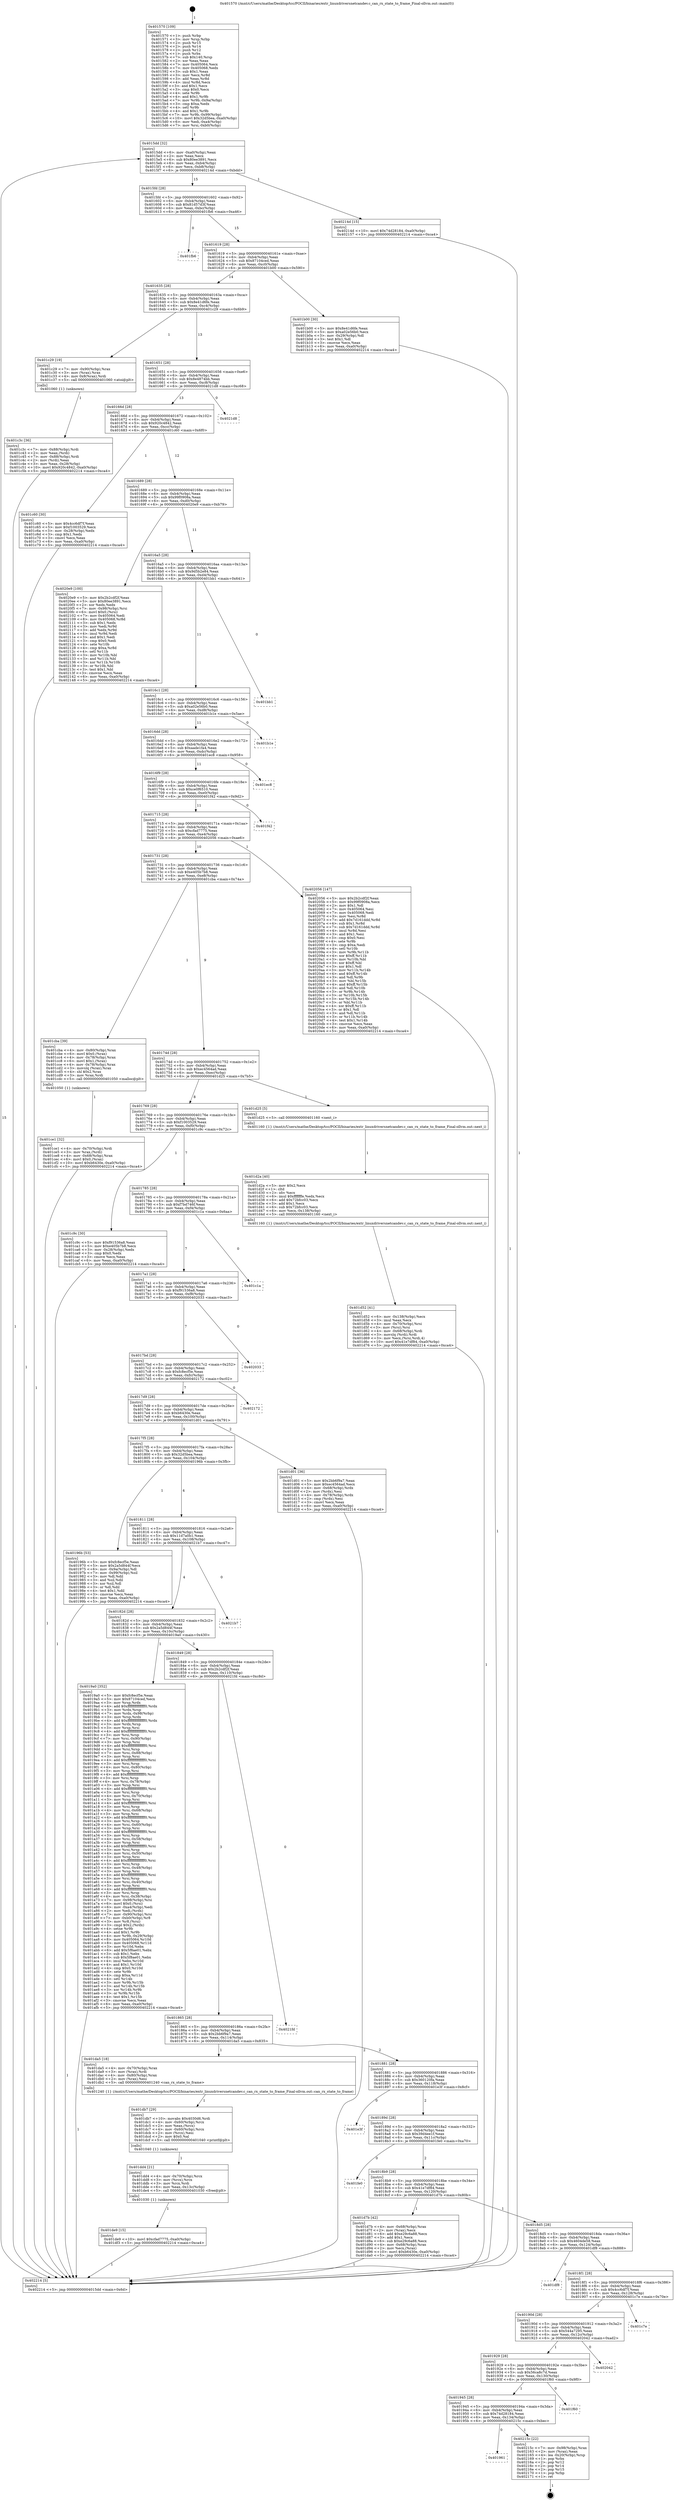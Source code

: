 digraph "0x401570" {
  label = "0x401570 (/mnt/c/Users/mathe/Desktop/tcc/POCII/binaries/extr_linuxdriversnetcandev.c_can_rx_state_to_frame_Final-ollvm.out::main(0))"
  labelloc = "t"
  node[shape=record]

  Entry [label="",width=0.3,height=0.3,shape=circle,fillcolor=black,style=filled]
  "0x4015dd" [label="{
     0x4015dd [32]\l
     | [instrs]\l
     &nbsp;&nbsp;0x4015dd \<+6\>: mov -0xa0(%rbp),%eax\l
     &nbsp;&nbsp;0x4015e3 \<+2\>: mov %eax,%ecx\l
     &nbsp;&nbsp;0x4015e5 \<+6\>: sub $0x80ee3891,%ecx\l
     &nbsp;&nbsp;0x4015eb \<+6\>: mov %eax,-0xb4(%rbp)\l
     &nbsp;&nbsp;0x4015f1 \<+6\>: mov %ecx,-0xb8(%rbp)\l
     &nbsp;&nbsp;0x4015f7 \<+6\>: je 000000000040214d \<main+0xbdd\>\l
  }"]
  "0x40214d" [label="{
     0x40214d [15]\l
     | [instrs]\l
     &nbsp;&nbsp;0x40214d \<+10\>: movl $0x74d28184,-0xa0(%rbp)\l
     &nbsp;&nbsp;0x402157 \<+5\>: jmp 0000000000402214 \<main+0xca4\>\l
  }"]
  "0x4015fd" [label="{
     0x4015fd [28]\l
     | [instrs]\l
     &nbsp;&nbsp;0x4015fd \<+5\>: jmp 0000000000401602 \<main+0x92\>\l
     &nbsp;&nbsp;0x401602 \<+6\>: mov -0xb4(%rbp),%eax\l
     &nbsp;&nbsp;0x401608 \<+5\>: sub $0x81d57d3f,%eax\l
     &nbsp;&nbsp;0x40160d \<+6\>: mov %eax,-0xbc(%rbp)\l
     &nbsp;&nbsp;0x401613 \<+6\>: je 0000000000401fb6 \<main+0xa46\>\l
  }"]
  Exit [label="",width=0.3,height=0.3,shape=circle,fillcolor=black,style=filled,peripheries=2]
  "0x401fb6" [label="{
     0x401fb6\l
  }", style=dashed]
  "0x401619" [label="{
     0x401619 [28]\l
     | [instrs]\l
     &nbsp;&nbsp;0x401619 \<+5\>: jmp 000000000040161e \<main+0xae\>\l
     &nbsp;&nbsp;0x40161e \<+6\>: mov -0xb4(%rbp),%eax\l
     &nbsp;&nbsp;0x401624 \<+5\>: sub $0x87104ced,%eax\l
     &nbsp;&nbsp;0x401629 \<+6\>: mov %eax,-0xc0(%rbp)\l
     &nbsp;&nbsp;0x40162f \<+6\>: je 0000000000401b00 \<main+0x590\>\l
  }"]
  "0x401961" [label="{
     0x401961\l
  }", style=dashed]
  "0x401b00" [label="{
     0x401b00 [30]\l
     | [instrs]\l
     &nbsp;&nbsp;0x401b00 \<+5\>: mov $0x8e41d6fe,%eax\l
     &nbsp;&nbsp;0x401b05 \<+5\>: mov $0xa02e56b0,%ecx\l
     &nbsp;&nbsp;0x401b0a \<+3\>: mov -0x29(%rbp),%dl\l
     &nbsp;&nbsp;0x401b0d \<+3\>: test $0x1,%dl\l
     &nbsp;&nbsp;0x401b10 \<+3\>: cmovne %ecx,%eax\l
     &nbsp;&nbsp;0x401b13 \<+6\>: mov %eax,-0xa0(%rbp)\l
     &nbsp;&nbsp;0x401b19 \<+5\>: jmp 0000000000402214 \<main+0xca4\>\l
  }"]
  "0x401635" [label="{
     0x401635 [28]\l
     | [instrs]\l
     &nbsp;&nbsp;0x401635 \<+5\>: jmp 000000000040163a \<main+0xca\>\l
     &nbsp;&nbsp;0x40163a \<+6\>: mov -0xb4(%rbp),%eax\l
     &nbsp;&nbsp;0x401640 \<+5\>: sub $0x8e41d6fe,%eax\l
     &nbsp;&nbsp;0x401645 \<+6\>: mov %eax,-0xc4(%rbp)\l
     &nbsp;&nbsp;0x40164b \<+6\>: je 0000000000401c29 \<main+0x6b9\>\l
  }"]
  "0x40215c" [label="{
     0x40215c [22]\l
     | [instrs]\l
     &nbsp;&nbsp;0x40215c \<+7\>: mov -0x98(%rbp),%rax\l
     &nbsp;&nbsp;0x402163 \<+2\>: mov (%rax),%eax\l
     &nbsp;&nbsp;0x402165 \<+4\>: lea -0x20(%rbp),%rsp\l
     &nbsp;&nbsp;0x402169 \<+1\>: pop %rbx\l
     &nbsp;&nbsp;0x40216a \<+2\>: pop %r12\l
     &nbsp;&nbsp;0x40216c \<+2\>: pop %r14\l
     &nbsp;&nbsp;0x40216e \<+2\>: pop %r15\l
     &nbsp;&nbsp;0x402170 \<+1\>: pop %rbp\l
     &nbsp;&nbsp;0x402171 \<+1\>: ret\l
  }"]
  "0x401c29" [label="{
     0x401c29 [19]\l
     | [instrs]\l
     &nbsp;&nbsp;0x401c29 \<+7\>: mov -0x90(%rbp),%rax\l
     &nbsp;&nbsp;0x401c30 \<+3\>: mov (%rax),%rax\l
     &nbsp;&nbsp;0x401c33 \<+4\>: mov 0x8(%rax),%rdi\l
     &nbsp;&nbsp;0x401c37 \<+5\>: call 0000000000401060 \<atoi@plt\>\l
     | [calls]\l
     &nbsp;&nbsp;0x401060 \{1\} (unknown)\l
  }"]
  "0x401651" [label="{
     0x401651 [28]\l
     | [instrs]\l
     &nbsp;&nbsp;0x401651 \<+5\>: jmp 0000000000401656 \<main+0xe6\>\l
     &nbsp;&nbsp;0x401656 \<+6\>: mov -0xb4(%rbp),%eax\l
     &nbsp;&nbsp;0x40165c \<+5\>: sub $0x8e4874bb,%eax\l
     &nbsp;&nbsp;0x401661 \<+6\>: mov %eax,-0xc8(%rbp)\l
     &nbsp;&nbsp;0x401667 \<+6\>: je 00000000004021d8 \<main+0xc68\>\l
  }"]
  "0x401945" [label="{
     0x401945 [28]\l
     | [instrs]\l
     &nbsp;&nbsp;0x401945 \<+5\>: jmp 000000000040194a \<main+0x3da\>\l
     &nbsp;&nbsp;0x40194a \<+6\>: mov -0xb4(%rbp),%eax\l
     &nbsp;&nbsp;0x401950 \<+5\>: sub $0x74d28184,%eax\l
     &nbsp;&nbsp;0x401955 \<+6\>: mov %eax,-0x134(%rbp)\l
     &nbsp;&nbsp;0x40195b \<+6\>: je 000000000040215c \<main+0xbec\>\l
  }"]
  "0x4021d8" [label="{
     0x4021d8\l
  }", style=dashed]
  "0x40166d" [label="{
     0x40166d [28]\l
     | [instrs]\l
     &nbsp;&nbsp;0x40166d \<+5\>: jmp 0000000000401672 \<main+0x102\>\l
     &nbsp;&nbsp;0x401672 \<+6\>: mov -0xb4(%rbp),%eax\l
     &nbsp;&nbsp;0x401678 \<+5\>: sub $0x920c4842,%eax\l
     &nbsp;&nbsp;0x40167d \<+6\>: mov %eax,-0xcc(%rbp)\l
     &nbsp;&nbsp;0x401683 \<+6\>: je 0000000000401c60 \<main+0x6f0\>\l
  }"]
  "0x401f60" [label="{
     0x401f60\l
  }", style=dashed]
  "0x401c60" [label="{
     0x401c60 [30]\l
     | [instrs]\l
     &nbsp;&nbsp;0x401c60 \<+5\>: mov $0x4cc6df7f,%eax\l
     &nbsp;&nbsp;0x401c65 \<+5\>: mov $0xf1003529,%ecx\l
     &nbsp;&nbsp;0x401c6a \<+3\>: mov -0x28(%rbp),%edx\l
     &nbsp;&nbsp;0x401c6d \<+3\>: cmp $0x1,%edx\l
     &nbsp;&nbsp;0x401c70 \<+3\>: cmovl %ecx,%eax\l
     &nbsp;&nbsp;0x401c73 \<+6\>: mov %eax,-0xa0(%rbp)\l
     &nbsp;&nbsp;0x401c79 \<+5\>: jmp 0000000000402214 \<main+0xca4\>\l
  }"]
  "0x401689" [label="{
     0x401689 [28]\l
     | [instrs]\l
     &nbsp;&nbsp;0x401689 \<+5\>: jmp 000000000040168e \<main+0x11e\>\l
     &nbsp;&nbsp;0x40168e \<+6\>: mov -0xb4(%rbp),%eax\l
     &nbsp;&nbsp;0x401694 \<+5\>: sub $0x99f0908a,%eax\l
     &nbsp;&nbsp;0x401699 \<+6\>: mov %eax,-0xd0(%rbp)\l
     &nbsp;&nbsp;0x40169f \<+6\>: je 00000000004020e9 \<main+0xb79\>\l
  }"]
  "0x401929" [label="{
     0x401929 [28]\l
     | [instrs]\l
     &nbsp;&nbsp;0x401929 \<+5\>: jmp 000000000040192e \<main+0x3be\>\l
     &nbsp;&nbsp;0x40192e \<+6\>: mov -0xb4(%rbp),%eax\l
     &nbsp;&nbsp;0x401934 \<+5\>: sub $0x56ca8c7d,%eax\l
     &nbsp;&nbsp;0x401939 \<+6\>: mov %eax,-0x130(%rbp)\l
     &nbsp;&nbsp;0x40193f \<+6\>: je 0000000000401f60 \<main+0x9f0\>\l
  }"]
  "0x4020e9" [label="{
     0x4020e9 [100]\l
     | [instrs]\l
     &nbsp;&nbsp;0x4020e9 \<+5\>: mov $0x2b2cdf2f,%eax\l
     &nbsp;&nbsp;0x4020ee \<+5\>: mov $0x80ee3891,%ecx\l
     &nbsp;&nbsp;0x4020f3 \<+2\>: xor %edx,%edx\l
     &nbsp;&nbsp;0x4020f5 \<+7\>: mov -0x98(%rbp),%rsi\l
     &nbsp;&nbsp;0x4020fc \<+6\>: movl $0x0,(%rsi)\l
     &nbsp;&nbsp;0x402102 \<+7\>: mov 0x405064,%edi\l
     &nbsp;&nbsp;0x402109 \<+8\>: mov 0x405068,%r8d\l
     &nbsp;&nbsp;0x402111 \<+3\>: sub $0x1,%edx\l
     &nbsp;&nbsp;0x402114 \<+3\>: mov %edi,%r9d\l
     &nbsp;&nbsp;0x402117 \<+3\>: add %edx,%r9d\l
     &nbsp;&nbsp;0x40211a \<+4\>: imul %r9d,%edi\l
     &nbsp;&nbsp;0x40211e \<+3\>: and $0x1,%edi\l
     &nbsp;&nbsp;0x402121 \<+3\>: cmp $0x0,%edi\l
     &nbsp;&nbsp;0x402124 \<+4\>: sete %r10b\l
     &nbsp;&nbsp;0x402128 \<+4\>: cmp $0xa,%r8d\l
     &nbsp;&nbsp;0x40212c \<+4\>: setl %r11b\l
     &nbsp;&nbsp;0x402130 \<+3\>: mov %r10b,%bl\l
     &nbsp;&nbsp;0x402133 \<+3\>: and %r11b,%bl\l
     &nbsp;&nbsp;0x402136 \<+3\>: xor %r11b,%r10b\l
     &nbsp;&nbsp;0x402139 \<+3\>: or %r10b,%bl\l
     &nbsp;&nbsp;0x40213c \<+3\>: test $0x1,%bl\l
     &nbsp;&nbsp;0x40213f \<+3\>: cmovne %ecx,%eax\l
     &nbsp;&nbsp;0x402142 \<+6\>: mov %eax,-0xa0(%rbp)\l
     &nbsp;&nbsp;0x402148 \<+5\>: jmp 0000000000402214 \<main+0xca4\>\l
  }"]
  "0x4016a5" [label="{
     0x4016a5 [28]\l
     | [instrs]\l
     &nbsp;&nbsp;0x4016a5 \<+5\>: jmp 00000000004016aa \<main+0x13a\>\l
     &nbsp;&nbsp;0x4016aa \<+6\>: mov -0xb4(%rbp),%eax\l
     &nbsp;&nbsp;0x4016b0 \<+5\>: sub $0x9d5b2e84,%eax\l
     &nbsp;&nbsp;0x4016b5 \<+6\>: mov %eax,-0xd4(%rbp)\l
     &nbsp;&nbsp;0x4016bb \<+6\>: je 0000000000401bb1 \<main+0x641\>\l
  }"]
  "0x402042" [label="{
     0x402042\l
  }", style=dashed]
  "0x401bb1" [label="{
     0x401bb1\l
  }", style=dashed]
  "0x4016c1" [label="{
     0x4016c1 [28]\l
     | [instrs]\l
     &nbsp;&nbsp;0x4016c1 \<+5\>: jmp 00000000004016c6 \<main+0x156\>\l
     &nbsp;&nbsp;0x4016c6 \<+6\>: mov -0xb4(%rbp),%eax\l
     &nbsp;&nbsp;0x4016cc \<+5\>: sub $0xa02e56b0,%eax\l
     &nbsp;&nbsp;0x4016d1 \<+6\>: mov %eax,-0xd8(%rbp)\l
     &nbsp;&nbsp;0x4016d7 \<+6\>: je 0000000000401b1e \<main+0x5ae\>\l
  }"]
  "0x40190d" [label="{
     0x40190d [28]\l
     | [instrs]\l
     &nbsp;&nbsp;0x40190d \<+5\>: jmp 0000000000401912 \<main+0x3a2\>\l
     &nbsp;&nbsp;0x401912 \<+6\>: mov -0xb4(%rbp),%eax\l
     &nbsp;&nbsp;0x401918 \<+5\>: sub $0x544a7295,%eax\l
     &nbsp;&nbsp;0x40191d \<+6\>: mov %eax,-0x12c(%rbp)\l
     &nbsp;&nbsp;0x401923 \<+6\>: je 0000000000402042 \<main+0xad2\>\l
  }"]
  "0x401b1e" [label="{
     0x401b1e\l
  }", style=dashed]
  "0x4016dd" [label="{
     0x4016dd [28]\l
     | [instrs]\l
     &nbsp;&nbsp;0x4016dd \<+5\>: jmp 00000000004016e2 \<main+0x172\>\l
     &nbsp;&nbsp;0x4016e2 \<+6\>: mov -0xb4(%rbp),%eax\l
     &nbsp;&nbsp;0x4016e8 \<+5\>: sub $0xaade1fa4,%eax\l
     &nbsp;&nbsp;0x4016ed \<+6\>: mov %eax,-0xdc(%rbp)\l
     &nbsp;&nbsp;0x4016f3 \<+6\>: je 0000000000401ec8 \<main+0x958\>\l
  }"]
  "0x401c7e" [label="{
     0x401c7e\l
  }", style=dashed]
  "0x401ec8" [label="{
     0x401ec8\l
  }", style=dashed]
  "0x4016f9" [label="{
     0x4016f9 [28]\l
     | [instrs]\l
     &nbsp;&nbsp;0x4016f9 \<+5\>: jmp 00000000004016fe \<main+0x18e\>\l
     &nbsp;&nbsp;0x4016fe \<+6\>: mov -0xb4(%rbp),%eax\l
     &nbsp;&nbsp;0x401704 \<+5\>: sub $0xce0f6510,%eax\l
     &nbsp;&nbsp;0x401709 \<+6\>: mov %eax,-0xe0(%rbp)\l
     &nbsp;&nbsp;0x40170f \<+6\>: je 0000000000401f42 \<main+0x9d2\>\l
  }"]
  "0x4018f1" [label="{
     0x4018f1 [28]\l
     | [instrs]\l
     &nbsp;&nbsp;0x4018f1 \<+5\>: jmp 00000000004018f6 \<main+0x386\>\l
     &nbsp;&nbsp;0x4018f6 \<+6\>: mov -0xb4(%rbp),%eax\l
     &nbsp;&nbsp;0x4018fc \<+5\>: sub $0x4cc6df7f,%eax\l
     &nbsp;&nbsp;0x401901 \<+6\>: mov %eax,-0x128(%rbp)\l
     &nbsp;&nbsp;0x401907 \<+6\>: je 0000000000401c7e \<main+0x70e\>\l
  }"]
  "0x401f42" [label="{
     0x401f42\l
  }", style=dashed]
  "0x401715" [label="{
     0x401715 [28]\l
     | [instrs]\l
     &nbsp;&nbsp;0x401715 \<+5\>: jmp 000000000040171a \<main+0x1aa\>\l
     &nbsp;&nbsp;0x40171a \<+6\>: mov -0xb4(%rbp),%eax\l
     &nbsp;&nbsp;0x401720 \<+5\>: sub $0xcfad7775,%eax\l
     &nbsp;&nbsp;0x401725 \<+6\>: mov %eax,-0xe4(%rbp)\l
     &nbsp;&nbsp;0x40172b \<+6\>: je 0000000000402056 \<main+0xae6\>\l
  }"]
  "0x401df8" [label="{
     0x401df8\l
  }", style=dashed]
  "0x402056" [label="{
     0x402056 [147]\l
     | [instrs]\l
     &nbsp;&nbsp;0x402056 \<+5\>: mov $0x2b2cdf2f,%eax\l
     &nbsp;&nbsp;0x40205b \<+5\>: mov $0x99f0908a,%ecx\l
     &nbsp;&nbsp;0x402060 \<+2\>: mov $0x1,%dl\l
     &nbsp;&nbsp;0x402062 \<+7\>: mov 0x405064,%esi\l
     &nbsp;&nbsp;0x402069 \<+7\>: mov 0x405068,%edi\l
     &nbsp;&nbsp;0x402070 \<+3\>: mov %esi,%r8d\l
     &nbsp;&nbsp;0x402073 \<+7\>: add $0x7d161ddd,%r8d\l
     &nbsp;&nbsp;0x40207a \<+4\>: sub $0x1,%r8d\l
     &nbsp;&nbsp;0x40207e \<+7\>: sub $0x7d161ddd,%r8d\l
     &nbsp;&nbsp;0x402085 \<+4\>: imul %r8d,%esi\l
     &nbsp;&nbsp;0x402089 \<+3\>: and $0x1,%esi\l
     &nbsp;&nbsp;0x40208c \<+3\>: cmp $0x0,%esi\l
     &nbsp;&nbsp;0x40208f \<+4\>: sete %r9b\l
     &nbsp;&nbsp;0x402093 \<+3\>: cmp $0xa,%edi\l
     &nbsp;&nbsp;0x402096 \<+4\>: setl %r10b\l
     &nbsp;&nbsp;0x40209a \<+3\>: mov %r9b,%r11b\l
     &nbsp;&nbsp;0x40209d \<+4\>: xor $0xff,%r11b\l
     &nbsp;&nbsp;0x4020a1 \<+3\>: mov %r10b,%bl\l
     &nbsp;&nbsp;0x4020a4 \<+3\>: xor $0xff,%bl\l
     &nbsp;&nbsp;0x4020a7 \<+3\>: xor $0x1,%dl\l
     &nbsp;&nbsp;0x4020aa \<+3\>: mov %r11b,%r14b\l
     &nbsp;&nbsp;0x4020ad \<+4\>: and $0xff,%r14b\l
     &nbsp;&nbsp;0x4020b1 \<+3\>: and %dl,%r9b\l
     &nbsp;&nbsp;0x4020b4 \<+3\>: mov %bl,%r15b\l
     &nbsp;&nbsp;0x4020b7 \<+4\>: and $0xff,%r15b\l
     &nbsp;&nbsp;0x4020bb \<+3\>: and %dl,%r10b\l
     &nbsp;&nbsp;0x4020be \<+3\>: or %r9b,%r14b\l
     &nbsp;&nbsp;0x4020c1 \<+3\>: or %r10b,%r15b\l
     &nbsp;&nbsp;0x4020c4 \<+3\>: xor %r15b,%r14b\l
     &nbsp;&nbsp;0x4020c7 \<+3\>: or %bl,%r11b\l
     &nbsp;&nbsp;0x4020ca \<+4\>: xor $0xff,%r11b\l
     &nbsp;&nbsp;0x4020ce \<+3\>: or $0x1,%dl\l
     &nbsp;&nbsp;0x4020d1 \<+3\>: and %dl,%r11b\l
     &nbsp;&nbsp;0x4020d4 \<+3\>: or %r11b,%r14b\l
     &nbsp;&nbsp;0x4020d7 \<+4\>: test $0x1,%r14b\l
     &nbsp;&nbsp;0x4020db \<+3\>: cmovne %ecx,%eax\l
     &nbsp;&nbsp;0x4020de \<+6\>: mov %eax,-0xa0(%rbp)\l
     &nbsp;&nbsp;0x4020e4 \<+5\>: jmp 0000000000402214 \<main+0xca4\>\l
  }"]
  "0x401731" [label="{
     0x401731 [28]\l
     | [instrs]\l
     &nbsp;&nbsp;0x401731 \<+5\>: jmp 0000000000401736 \<main+0x1c6\>\l
     &nbsp;&nbsp;0x401736 \<+6\>: mov -0xb4(%rbp),%eax\l
     &nbsp;&nbsp;0x40173c \<+5\>: sub $0xe405b7b8,%eax\l
     &nbsp;&nbsp;0x401741 \<+6\>: mov %eax,-0xe8(%rbp)\l
     &nbsp;&nbsp;0x401747 \<+6\>: je 0000000000401cba \<main+0x74a\>\l
  }"]
  "0x401de9" [label="{
     0x401de9 [15]\l
     | [instrs]\l
     &nbsp;&nbsp;0x401de9 \<+10\>: movl $0xcfad7775,-0xa0(%rbp)\l
     &nbsp;&nbsp;0x401df3 \<+5\>: jmp 0000000000402214 \<main+0xca4\>\l
  }"]
  "0x401cba" [label="{
     0x401cba [39]\l
     | [instrs]\l
     &nbsp;&nbsp;0x401cba \<+4\>: mov -0x80(%rbp),%rax\l
     &nbsp;&nbsp;0x401cbe \<+6\>: movl $0x0,(%rax)\l
     &nbsp;&nbsp;0x401cc4 \<+4\>: mov -0x78(%rbp),%rax\l
     &nbsp;&nbsp;0x401cc8 \<+6\>: movl $0x1,(%rax)\l
     &nbsp;&nbsp;0x401cce \<+4\>: mov -0x78(%rbp),%rax\l
     &nbsp;&nbsp;0x401cd2 \<+3\>: movslq (%rax),%rax\l
     &nbsp;&nbsp;0x401cd5 \<+4\>: shl $0x2,%rax\l
     &nbsp;&nbsp;0x401cd9 \<+3\>: mov %rax,%rdi\l
     &nbsp;&nbsp;0x401cdc \<+5\>: call 0000000000401050 \<malloc@plt\>\l
     | [calls]\l
     &nbsp;&nbsp;0x401050 \{1\} (unknown)\l
  }"]
  "0x40174d" [label="{
     0x40174d [28]\l
     | [instrs]\l
     &nbsp;&nbsp;0x40174d \<+5\>: jmp 0000000000401752 \<main+0x1e2\>\l
     &nbsp;&nbsp;0x401752 \<+6\>: mov -0xb4(%rbp),%eax\l
     &nbsp;&nbsp;0x401758 \<+5\>: sub $0xec4564ad,%eax\l
     &nbsp;&nbsp;0x40175d \<+6\>: mov %eax,-0xec(%rbp)\l
     &nbsp;&nbsp;0x401763 \<+6\>: je 0000000000401d25 \<main+0x7b5\>\l
  }"]
  "0x401dd4" [label="{
     0x401dd4 [21]\l
     | [instrs]\l
     &nbsp;&nbsp;0x401dd4 \<+4\>: mov -0x70(%rbp),%rcx\l
     &nbsp;&nbsp;0x401dd8 \<+3\>: mov (%rcx),%rcx\l
     &nbsp;&nbsp;0x401ddb \<+3\>: mov %rcx,%rdi\l
     &nbsp;&nbsp;0x401dde \<+6\>: mov %eax,-0x13c(%rbp)\l
     &nbsp;&nbsp;0x401de4 \<+5\>: call 0000000000401030 \<free@plt\>\l
     | [calls]\l
     &nbsp;&nbsp;0x401030 \{1\} (unknown)\l
  }"]
  "0x401d25" [label="{
     0x401d25 [5]\l
     | [instrs]\l
     &nbsp;&nbsp;0x401d25 \<+5\>: call 0000000000401160 \<next_i\>\l
     | [calls]\l
     &nbsp;&nbsp;0x401160 \{1\} (/mnt/c/Users/mathe/Desktop/tcc/POCII/binaries/extr_linuxdriversnetcandev.c_can_rx_state_to_frame_Final-ollvm.out::next_i)\l
  }"]
  "0x401769" [label="{
     0x401769 [28]\l
     | [instrs]\l
     &nbsp;&nbsp;0x401769 \<+5\>: jmp 000000000040176e \<main+0x1fe\>\l
     &nbsp;&nbsp;0x40176e \<+6\>: mov -0xb4(%rbp),%eax\l
     &nbsp;&nbsp;0x401774 \<+5\>: sub $0xf1003529,%eax\l
     &nbsp;&nbsp;0x401779 \<+6\>: mov %eax,-0xf0(%rbp)\l
     &nbsp;&nbsp;0x40177f \<+6\>: je 0000000000401c9c \<main+0x72c\>\l
  }"]
  "0x401db7" [label="{
     0x401db7 [29]\l
     | [instrs]\l
     &nbsp;&nbsp;0x401db7 \<+10\>: movabs $0x4030d6,%rdi\l
     &nbsp;&nbsp;0x401dc1 \<+4\>: mov -0x60(%rbp),%rcx\l
     &nbsp;&nbsp;0x401dc5 \<+2\>: mov %eax,(%rcx)\l
     &nbsp;&nbsp;0x401dc7 \<+4\>: mov -0x60(%rbp),%rcx\l
     &nbsp;&nbsp;0x401dcb \<+2\>: mov (%rcx),%esi\l
     &nbsp;&nbsp;0x401dcd \<+2\>: mov $0x0,%al\l
     &nbsp;&nbsp;0x401dcf \<+5\>: call 0000000000401040 \<printf@plt\>\l
     | [calls]\l
     &nbsp;&nbsp;0x401040 \{1\} (unknown)\l
  }"]
  "0x401c9c" [label="{
     0x401c9c [30]\l
     | [instrs]\l
     &nbsp;&nbsp;0x401c9c \<+5\>: mov $0xf91536a8,%eax\l
     &nbsp;&nbsp;0x401ca1 \<+5\>: mov $0xe405b7b8,%ecx\l
     &nbsp;&nbsp;0x401ca6 \<+3\>: mov -0x28(%rbp),%edx\l
     &nbsp;&nbsp;0x401ca9 \<+3\>: cmp $0x0,%edx\l
     &nbsp;&nbsp;0x401cac \<+3\>: cmove %ecx,%eax\l
     &nbsp;&nbsp;0x401caf \<+6\>: mov %eax,-0xa0(%rbp)\l
     &nbsp;&nbsp;0x401cb5 \<+5\>: jmp 0000000000402214 \<main+0xca4\>\l
  }"]
  "0x401785" [label="{
     0x401785 [28]\l
     | [instrs]\l
     &nbsp;&nbsp;0x401785 \<+5\>: jmp 000000000040178a \<main+0x21a\>\l
     &nbsp;&nbsp;0x40178a \<+6\>: mov -0xb4(%rbp),%eax\l
     &nbsp;&nbsp;0x401790 \<+5\>: sub $0xf7bd746f,%eax\l
     &nbsp;&nbsp;0x401795 \<+6\>: mov %eax,-0xf4(%rbp)\l
     &nbsp;&nbsp;0x40179b \<+6\>: je 0000000000401c1a \<main+0x6aa\>\l
  }"]
  "0x4018d5" [label="{
     0x4018d5 [28]\l
     | [instrs]\l
     &nbsp;&nbsp;0x4018d5 \<+5\>: jmp 00000000004018da \<main+0x36a\>\l
     &nbsp;&nbsp;0x4018da \<+6\>: mov -0xb4(%rbp),%eax\l
     &nbsp;&nbsp;0x4018e0 \<+5\>: sub $0x4604de58,%eax\l
     &nbsp;&nbsp;0x4018e5 \<+6\>: mov %eax,-0x124(%rbp)\l
     &nbsp;&nbsp;0x4018eb \<+6\>: je 0000000000401df8 \<main+0x888\>\l
  }"]
  "0x401c1a" [label="{
     0x401c1a\l
  }", style=dashed]
  "0x4017a1" [label="{
     0x4017a1 [28]\l
     | [instrs]\l
     &nbsp;&nbsp;0x4017a1 \<+5\>: jmp 00000000004017a6 \<main+0x236\>\l
     &nbsp;&nbsp;0x4017a6 \<+6\>: mov -0xb4(%rbp),%eax\l
     &nbsp;&nbsp;0x4017ac \<+5\>: sub $0xf91536a8,%eax\l
     &nbsp;&nbsp;0x4017b1 \<+6\>: mov %eax,-0xf8(%rbp)\l
     &nbsp;&nbsp;0x4017b7 \<+6\>: je 0000000000402033 \<main+0xac3\>\l
  }"]
  "0x401d7b" [label="{
     0x401d7b [42]\l
     | [instrs]\l
     &nbsp;&nbsp;0x401d7b \<+4\>: mov -0x68(%rbp),%rax\l
     &nbsp;&nbsp;0x401d7f \<+2\>: mov (%rax),%ecx\l
     &nbsp;&nbsp;0x401d81 \<+6\>: add $0xe29c6a88,%ecx\l
     &nbsp;&nbsp;0x401d87 \<+3\>: add $0x1,%ecx\l
     &nbsp;&nbsp;0x401d8a \<+6\>: sub $0xe29c6a88,%ecx\l
     &nbsp;&nbsp;0x401d90 \<+4\>: mov -0x68(%rbp),%rax\l
     &nbsp;&nbsp;0x401d94 \<+2\>: mov %ecx,(%rax)\l
     &nbsp;&nbsp;0x401d96 \<+10\>: movl $0xb6430e,-0xa0(%rbp)\l
     &nbsp;&nbsp;0x401da0 \<+5\>: jmp 0000000000402214 \<main+0xca4\>\l
  }"]
  "0x402033" [label="{
     0x402033\l
  }", style=dashed]
  "0x4017bd" [label="{
     0x4017bd [28]\l
     | [instrs]\l
     &nbsp;&nbsp;0x4017bd \<+5\>: jmp 00000000004017c2 \<main+0x252\>\l
     &nbsp;&nbsp;0x4017c2 \<+6\>: mov -0xb4(%rbp),%eax\l
     &nbsp;&nbsp;0x4017c8 \<+5\>: sub $0xfc8ecf5e,%eax\l
     &nbsp;&nbsp;0x4017cd \<+6\>: mov %eax,-0xfc(%rbp)\l
     &nbsp;&nbsp;0x4017d3 \<+6\>: je 0000000000402172 \<main+0xc02\>\l
  }"]
  "0x4018b9" [label="{
     0x4018b9 [28]\l
     | [instrs]\l
     &nbsp;&nbsp;0x4018b9 \<+5\>: jmp 00000000004018be \<main+0x34e\>\l
     &nbsp;&nbsp;0x4018be \<+6\>: mov -0xb4(%rbp),%eax\l
     &nbsp;&nbsp;0x4018c4 \<+5\>: sub $0x41e7df84,%eax\l
     &nbsp;&nbsp;0x4018c9 \<+6\>: mov %eax,-0x120(%rbp)\l
     &nbsp;&nbsp;0x4018cf \<+6\>: je 0000000000401d7b \<main+0x80b\>\l
  }"]
  "0x402172" [label="{
     0x402172\l
  }", style=dashed]
  "0x4017d9" [label="{
     0x4017d9 [28]\l
     | [instrs]\l
     &nbsp;&nbsp;0x4017d9 \<+5\>: jmp 00000000004017de \<main+0x26e\>\l
     &nbsp;&nbsp;0x4017de \<+6\>: mov -0xb4(%rbp),%eax\l
     &nbsp;&nbsp;0x4017e4 \<+5\>: sub $0xb6430e,%eax\l
     &nbsp;&nbsp;0x4017e9 \<+6\>: mov %eax,-0x100(%rbp)\l
     &nbsp;&nbsp;0x4017ef \<+6\>: je 0000000000401d01 \<main+0x791\>\l
  }"]
  "0x401fe0" [label="{
     0x401fe0\l
  }", style=dashed]
  "0x401d01" [label="{
     0x401d01 [36]\l
     | [instrs]\l
     &nbsp;&nbsp;0x401d01 \<+5\>: mov $0x2bb6f9a7,%eax\l
     &nbsp;&nbsp;0x401d06 \<+5\>: mov $0xec4564ad,%ecx\l
     &nbsp;&nbsp;0x401d0b \<+4\>: mov -0x68(%rbp),%rdx\l
     &nbsp;&nbsp;0x401d0f \<+2\>: mov (%rdx),%esi\l
     &nbsp;&nbsp;0x401d11 \<+4\>: mov -0x78(%rbp),%rdx\l
     &nbsp;&nbsp;0x401d15 \<+2\>: cmp (%rdx),%esi\l
     &nbsp;&nbsp;0x401d17 \<+3\>: cmovl %ecx,%eax\l
     &nbsp;&nbsp;0x401d1a \<+6\>: mov %eax,-0xa0(%rbp)\l
     &nbsp;&nbsp;0x401d20 \<+5\>: jmp 0000000000402214 \<main+0xca4\>\l
  }"]
  "0x4017f5" [label="{
     0x4017f5 [28]\l
     | [instrs]\l
     &nbsp;&nbsp;0x4017f5 \<+5\>: jmp 00000000004017fa \<main+0x28a\>\l
     &nbsp;&nbsp;0x4017fa \<+6\>: mov -0xb4(%rbp),%eax\l
     &nbsp;&nbsp;0x401800 \<+5\>: sub $0x32d5bea,%eax\l
     &nbsp;&nbsp;0x401805 \<+6\>: mov %eax,-0x104(%rbp)\l
     &nbsp;&nbsp;0x40180b \<+6\>: je 000000000040196b \<main+0x3fb\>\l
  }"]
  "0x40189d" [label="{
     0x40189d [28]\l
     | [instrs]\l
     &nbsp;&nbsp;0x40189d \<+5\>: jmp 00000000004018a2 \<main+0x332\>\l
     &nbsp;&nbsp;0x4018a2 \<+6\>: mov -0xb4(%rbp),%eax\l
     &nbsp;&nbsp;0x4018a8 \<+5\>: sub $0x39d4ee1f,%eax\l
     &nbsp;&nbsp;0x4018ad \<+6\>: mov %eax,-0x11c(%rbp)\l
     &nbsp;&nbsp;0x4018b3 \<+6\>: je 0000000000401fe0 \<main+0xa70\>\l
  }"]
  "0x40196b" [label="{
     0x40196b [53]\l
     | [instrs]\l
     &nbsp;&nbsp;0x40196b \<+5\>: mov $0xfc8ecf5e,%eax\l
     &nbsp;&nbsp;0x401970 \<+5\>: mov $0x2a5d844f,%ecx\l
     &nbsp;&nbsp;0x401975 \<+6\>: mov -0x9a(%rbp),%dl\l
     &nbsp;&nbsp;0x40197b \<+7\>: mov -0x99(%rbp),%sil\l
     &nbsp;&nbsp;0x401982 \<+3\>: mov %dl,%dil\l
     &nbsp;&nbsp;0x401985 \<+3\>: and %sil,%dil\l
     &nbsp;&nbsp;0x401988 \<+3\>: xor %sil,%dl\l
     &nbsp;&nbsp;0x40198b \<+3\>: or %dl,%dil\l
     &nbsp;&nbsp;0x40198e \<+4\>: test $0x1,%dil\l
     &nbsp;&nbsp;0x401992 \<+3\>: cmovne %ecx,%eax\l
     &nbsp;&nbsp;0x401995 \<+6\>: mov %eax,-0xa0(%rbp)\l
     &nbsp;&nbsp;0x40199b \<+5\>: jmp 0000000000402214 \<main+0xca4\>\l
  }"]
  "0x401811" [label="{
     0x401811 [28]\l
     | [instrs]\l
     &nbsp;&nbsp;0x401811 \<+5\>: jmp 0000000000401816 \<main+0x2a6\>\l
     &nbsp;&nbsp;0x401816 \<+6\>: mov -0xb4(%rbp),%eax\l
     &nbsp;&nbsp;0x40181c \<+5\>: sub $0x11d7a0b1,%eax\l
     &nbsp;&nbsp;0x401821 \<+6\>: mov %eax,-0x108(%rbp)\l
     &nbsp;&nbsp;0x401827 \<+6\>: je 00000000004021b7 \<main+0xc47\>\l
  }"]
  "0x402214" [label="{
     0x402214 [5]\l
     | [instrs]\l
     &nbsp;&nbsp;0x402214 \<+5\>: jmp 00000000004015dd \<main+0x6d\>\l
  }"]
  "0x401570" [label="{
     0x401570 [109]\l
     | [instrs]\l
     &nbsp;&nbsp;0x401570 \<+1\>: push %rbp\l
     &nbsp;&nbsp;0x401571 \<+3\>: mov %rsp,%rbp\l
     &nbsp;&nbsp;0x401574 \<+2\>: push %r15\l
     &nbsp;&nbsp;0x401576 \<+2\>: push %r14\l
     &nbsp;&nbsp;0x401578 \<+2\>: push %r12\l
     &nbsp;&nbsp;0x40157a \<+1\>: push %rbx\l
     &nbsp;&nbsp;0x40157b \<+7\>: sub $0x140,%rsp\l
     &nbsp;&nbsp;0x401582 \<+2\>: xor %eax,%eax\l
     &nbsp;&nbsp;0x401584 \<+7\>: mov 0x405064,%ecx\l
     &nbsp;&nbsp;0x40158b \<+7\>: mov 0x405068,%edx\l
     &nbsp;&nbsp;0x401592 \<+3\>: sub $0x1,%eax\l
     &nbsp;&nbsp;0x401595 \<+3\>: mov %ecx,%r8d\l
     &nbsp;&nbsp;0x401598 \<+3\>: add %eax,%r8d\l
     &nbsp;&nbsp;0x40159b \<+4\>: imul %r8d,%ecx\l
     &nbsp;&nbsp;0x40159f \<+3\>: and $0x1,%ecx\l
     &nbsp;&nbsp;0x4015a2 \<+3\>: cmp $0x0,%ecx\l
     &nbsp;&nbsp;0x4015a5 \<+4\>: sete %r9b\l
     &nbsp;&nbsp;0x4015a9 \<+4\>: and $0x1,%r9b\l
     &nbsp;&nbsp;0x4015ad \<+7\>: mov %r9b,-0x9a(%rbp)\l
     &nbsp;&nbsp;0x4015b4 \<+3\>: cmp $0xa,%edx\l
     &nbsp;&nbsp;0x4015b7 \<+4\>: setl %r9b\l
     &nbsp;&nbsp;0x4015bb \<+4\>: and $0x1,%r9b\l
     &nbsp;&nbsp;0x4015bf \<+7\>: mov %r9b,-0x99(%rbp)\l
     &nbsp;&nbsp;0x4015c6 \<+10\>: movl $0x32d5bea,-0xa0(%rbp)\l
     &nbsp;&nbsp;0x4015d0 \<+6\>: mov %edi,-0xa4(%rbp)\l
     &nbsp;&nbsp;0x4015d6 \<+7\>: mov %rsi,-0xb0(%rbp)\l
  }"]
  "0x401e3f" [label="{
     0x401e3f\l
  }", style=dashed]
  "0x4021b7" [label="{
     0x4021b7\l
  }", style=dashed]
  "0x40182d" [label="{
     0x40182d [28]\l
     | [instrs]\l
     &nbsp;&nbsp;0x40182d \<+5\>: jmp 0000000000401832 \<main+0x2c2\>\l
     &nbsp;&nbsp;0x401832 \<+6\>: mov -0xb4(%rbp),%eax\l
     &nbsp;&nbsp;0x401838 \<+5\>: sub $0x2a5d844f,%eax\l
     &nbsp;&nbsp;0x40183d \<+6\>: mov %eax,-0x10c(%rbp)\l
     &nbsp;&nbsp;0x401843 \<+6\>: je 00000000004019a0 \<main+0x430\>\l
  }"]
  "0x401881" [label="{
     0x401881 [28]\l
     | [instrs]\l
     &nbsp;&nbsp;0x401881 \<+5\>: jmp 0000000000401886 \<main+0x316\>\l
     &nbsp;&nbsp;0x401886 \<+6\>: mov -0xb4(%rbp),%eax\l
     &nbsp;&nbsp;0x40188c \<+5\>: sub $0x360120fa,%eax\l
     &nbsp;&nbsp;0x401891 \<+6\>: mov %eax,-0x118(%rbp)\l
     &nbsp;&nbsp;0x401897 \<+6\>: je 0000000000401e3f \<main+0x8cf\>\l
  }"]
  "0x4019a0" [label="{
     0x4019a0 [352]\l
     | [instrs]\l
     &nbsp;&nbsp;0x4019a0 \<+5\>: mov $0xfc8ecf5e,%eax\l
     &nbsp;&nbsp;0x4019a5 \<+5\>: mov $0x87104ced,%ecx\l
     &nbsp;&nbsp;0x4019aa \<+3\>: mov %rsp,%rdx\l
     &nbsp;&nbsp;0x4019ad \<+4\>: add $0xfffffffffffffff0,%rdx\l
     &nbsp;&nbsp;0x4019b1 \<+3\>: mov %rdx,%rsp\l
     &nbsp;&nbsp;0x4019b4 \<+7\>: mov %rdx,-0x98(%rbp)\l
     &nbsp;&nbsp;0x4019bb \<+3\>: mov %rsp,%rdx\l
     &nbsp;&nbsp;0x4019be \<+4\>: add $0xfffffffffffffff0,%rdx\l
     &nbsp;&nbsp;0x4019c2 \<+3\>: mov %rdx,%rsp\l
     &nbsp;&nbsp;0x4019c5 \<+3\>: mov %rsp,%rsi\l
     &nbsp;&nbsp;0x4019c8 \<+4\>: add $0xfffffffffffffff0,%rsi\l
     &nbsp;&nbsp;0x4019cc \<+3\>: mov %rsi,%rsp\l
     &nbsp;&nbsp;0x4019cf \<+7\>: mov %rsi,-0x90(%rbp)\l
     &nbsp;&nbsp;0x4019d6 \<+3\>: mov %rsp,%rsi\l
     &nbsp;&nbsp;0x4019d9 \<+4\>: add $0xfffffffffffffff0,%rsi\l
     &nbsp;&nbsp;0x4019dd \<+3\>: mov %rsi,%rsp\l
     &nbsp;&nbsp;0x4019e0 \<+7\>: mov %rsi,-0x88(%rbp)\l
     &nbsp;&nbsp;0x4019e7 \<+3\>: mov %rsp,%rsi\l
     &nbsp;&nbsp;0x4019ea \<+4\>: add $0xfffffffffffffff0,%rsi\l
     &nbsp;&nbsp;0x4019ee \<+3\>: mov %rsi,%rsp\l
     &nbsp;&nbsp;0x4019f1 \<+4\>: mov %rsi,-0x80(%rbp)\l
     &nbsp;&nbsp;0x4019f5 \<+3\>: mov %rsp,%rsi\l
     &nbsp;&nbsp;0x4019f8 \<+4\>: add $0xfffffffffffffff0,%rsi\l
     &nbsp;&nbsp;0x4019fc \<+3\>: mov %rsi,%rsp\l
     &nbsp;&nbsp;0x4019ff \<+4\>: mov %rsi,-0x78(%rbp)\l
     &nbsp;&nbsp;0x401a03 \<+3\>: mov %rsp,%rsi\l
     &nbsp;&nbsp;0x401a06 \<+4\>: add $0xfffffffffffffff0,%rsi\l
     &nbsp;&nbsp;0x401a0a \<+3\>: mov %rsi,%rsp\l
     &nbsp;&nbsp;0x401a0d \<+4\>: mov %rsi,-0x70(%rbp)\l
     &nbsp;&nbsp;0x401a11 \<+3\>: mov %rsp,%rsi\l
     &nbsp;&nbsp;0x401a14 \<+4\>: add $0xfffffffffffffff0,%rsi\l
     &nbsp;&nbsp;0x401a18 \<+3\>: mov %rsi,%rsp\l
     &nbsp;&nbsp;0x401a1b \<+4\>: mov %rsi,-0x68(%rbp)\l
     &nbsp;&nbsp;0x401a1f \<+3\>: mov %rsp,%rsi\l
     &nbsp;&nbsp;0x401a22 \<+4\>: add $0xfffffffffffffff0,%rsi\l
     &nbsp;&nbsp;0x401a26 \<+3\>: mov %rsi,%rsp\l
     &nbsp;&nbsp;0x401a29 \<+4\>: mov %rsi,-0x60(%rbp)\l
     &nbsp;&nbsp;0x401a2d \<+3\>: mov %rsp,%rsi\l
     &nbsp;&nbsp;0x401a30 \<+4\>: add $0xfffffffffffffff0,%rsi\l
     &nbsp;&nbsp;0x401a34 \<+3\>: mov %rsi,%rsp\l
     &nbsp;&nbsp;0x401a37 \<+4\>: mov %rsi,-0x58(%rbp)\l
     &nbsp;&nbsp;0x401a3b \<+3\>: mov %rsp,%rsi\l
     &nbsp;&nbsp;0x401a3e \<+4\>: add $0xfffffffffffffff0,%rsi\l
     &nbsp;&nbsp;0x401a42 \<+3\>: mov %rsi,%rsp\l
     &nbsp;&nbsp;0x401a45 \<+4\>: mov %rsi,-0x50(%rbp)\l
     &nbsp;&nbsp;0x401a49 \<+3\>: mov %rsp,%rsi\l
     &nbsp;&nbsp;0x401a4c \<+4\>: add $0xfffffffffffffff0,%rsi\l
     &nbsp;&nbsp;0x401a50 \<+3\>: mov %rsi,%rsp\l
     &nbsp;&nbsp;0x401a53 \<+4\>: mov %rsi,-0x48(%rbp)\l
     &nbsp;&nbsp;0x401a57 \<+3\>: mov %rsp,%rsi\l
     &nbsp;&nbsp;0x401a5a \<+4\>: add $0xfffffffffffffff0,%rsi\l
     &nbsp;&nbsp;0x401a5e \<+3\>: mov %rsi,%rsp\l
     &nbsp;&nbsp;0x401a61 \<+4\>: mov %rsi,-0x40(%rbp)\l
     &nbsp;&nbsp;0x401a65 \<+3\>: mov %rsp,%rsi\l
     &nbsp;&nbsp;0x401a68 \<+4\>: add $0xfffffffffffffff0,%rsi\l
     &nbsp;&nbsp;0x401a6c \<+3\>: mov %rsi,%rsp\l
     &nbsp;&nbsp;0x401a6f \<+4\>: mov %rsi,-0x38(%rbp)\l
     &nbsp;&nbsp;0x401a73 \<+7\>: mov -0x98(%rbp),%rsi\l
     &nbsp;&nbsp;0x401a7a \<+6\>: movl $0x0,(%rsi)\l
     &nbsp;&nbsp;0x401a80 \<+6\>: mov -0xa4(%rbp),%edi\l
     &nbsp;&nbsp;0x401a86 \<+2\>: mov %edi,(%rdx)\l
     &nbsp;&nbsp;0x401a88 \<+7\>: mov -0x90(%rbp),%rsi\l
     &nbsp;&nbsp;0x401a8f \<+7\>: mov -0xb0(%rbp),%r8\l
     &nbsp;&nbsp;0x401a96 \<+3\>: mov %r8,(%rsi)\l
     &nbsp;&nbsp;0x401a99 \<+3\>: cmpl $0x2,(%rdx)\l
     &nbsp;&nbsp;0x401a9c \<+4\>: setne %r9b\l
     &nbsp;&nbsp;0x401aa0 \<+4\>: and $0x1,%r9b\l
     &nbsp;&nbsp;0x401aa4 \<+4\>: mov %r9b,-0x29(%rbp)\l
     &nbsp;&nbsp;0x401aa8 \<+8\>: mov 0x405064,%r10d\l
     &nbsp;&nbsp;0x401ab0 \<+8\>: mov 0x405068,%r11d\l
     &nbsp;&nbsp;0x401ab8 \<+3\>: mov %r10d,%ebx\l
     &nbsp;&nbsp;0x401abb \<+6\>: add $0x5f8ae01,%ebx\l
     &nbsp;&nbsp;0x401ac1 \<+3\>: sub $0x1,%ebx\l
     &nbsp;&nbsp;0x401ac4 \<+6\>: sub $0x5f8ae01,%ebx\l
     &nbsp;&nbsp;0x401aca \<+4\>: imul %ebx,%r10d\l
     &nbsp;&nbsp;0x401ace \<+4\>: and $0x1,%r10d\l
     &nbsp;&nbsp;0x401ad2 \<+4\>: cmp $0x0,%r10d\l
     &nbsp;&nbsp;0x401ad6 \<+4\>: sete %r9b\l
     &nbsp;&nbsp;0x401ada \<+4\>: cmp $0xa,%r11d\l
     &nbsp;&nbsp;0x401ade \<+4\>: setl %r14b\l
     &nbsp;&nbsp;0x401ae2 \<+3\>: mov %r9b,%r15b\l
     &nbsp;&nbsp;0x401ae5 \<+3\>: and %r14b,%r15b\l
     &nbsp;&nbsp;0x401ae8 \<+3\>: xor %r14b,%r9b\l
     &nbsp;&nbsp;0x401aeb \<+3\>: or %r9b,%r15b\l
     &nbsp;&nbsp;0x401aee \<+4\>: test $0x1,%r15b\l
     &nbsp;&nbsp;0x401af2 \<+3\>: cmovne %ecx,%eax\l
     &nbsp;&nbsp;0x401af5 \<+6\>: mov %eax,-0xa0(%rbp)\l
     &nbsp;&nbsp;0x401afb \<+5\>: jmp 0000000000402214 \<main+0xca4\>\l
  }"]
  "0x401849" [label="{
     0x401849 [28]\l
     | [instrs]\l
     &nbsp;&nbsp;0x401849 \<+5\>: jmp 000000000040184e \<main+0x2de\>\l
     &nbsp;&nbsp;0x40184e \<+6\>: mov -0xb4(%rbp),%eax\l
     &nbsp;&nbsp;0x401854 \<+5\>: sub $0x2b2cdf2f,%eax\l
     &nbsp;&nbsp;0x401859 \<+6\>: mov %eax,-0x110(%rbp)\l
     &nbsp;&nbsp;0x40185f \<+6\>: je 00000000004021fd \<main+0xc8d\>\l
  }"]
  "0x401da5" [label="{
     0x401da5 [18]\l
     | [instrs]\l
     &nbsp;&nbsp;0x401da5 \<+4\>: mov -0x70(%rbp),%rax\l
     &nbsp;&nbsp;0x401da9 \<+3\>: mov (%rax),%rdi\l
     &nbsp;&nbsp;0x401dac \<+4\>: mov -0x80(%rbp),%rax\l
     &nbsp;&nbsp;0x401db0 \<+2\>: mov (%rax),%esi\l
     &nbsp;&nbsp;0x401db2 \<+5\>: call 0000000000401240 \<can_rx_state_to_frame\>\l
     | [calls]\l
     &nbsp;&nbsp;0x401240 \{1\} (/mnt/c/Users/mathe/Desktop/tcc/POCII/binaries/extr_linuxdriversnetcandev.c_can_rx_state_to_frame_Final-ollvm.out::can_rx_state_to_frame)\l
  }"]
  "0x401c3c" [label="{
     0x401c3c [36]\l
     | [instrs]\l
     &nbsp;&nbsp;0x401c3c \<+7\>: mov -0x88(%rbp),%rdi\l
     &nbsp;&nbsp;0x401c43 \<+2\>: mov %eax,(%rdi)\l
     &nbsp;&nbsp;0x401c45 \<+7\>: mov -0x88(%rbp),%rdi\l
     &nbsp;&nbsp;0x401c4c \<+2\>: mov (%rdi),%eax\l
     &nbsp;&nbsp;0x401c4e \<+3\>: mov %eax,-0x28(%rbp)\l
     &nbsp;&nbsp;0x401c51 \<+10\>: movl $0x920c4842,-0xa0(%rbp)\l
     &nbsp;&nbsp;0x401c5b \<+5\>: jmp 0000000000402214 \<main+0xca4\>\l
  }"]
  "0x401ce1" [label="{
     0x401ce1 [32]\l
     | [instrs]\l
     &nbsp;&nbsp;0x401ce1 \<+4\>: mov -0x70(%rbp),%rdi\l
     &nbsp;&nbsp;0x401ce5 \<+3\>: mov %rax,(%rdi)\l
     &nbsp;&nbsp;0x401ce8 \<+4\>: mov -0x68(%rbp),%rax\l
     &nbsp;&nbsp;0x401cec \<+6\>: movl $0x0,(%rax)\l
     &nbsp;&nbsp;0x401cf2 \<+10\>: movl $0xb6430e,-0xa0(%rbp)\l
     &nbsp;&nbsp;0x401cfc \<+5\>: jmp 0000000000402214 \<main+0xca4\>\l
  }"]
  "0x401d2a" [label="{
     0x401d2a [40]\l
     | [instrs]\l
     &nbsp;&nbsp;0x401d2a \<+5\>: mov $0x2,%ecx\l
     &nbsp;&nbsp;0x401d2f \<+1\>: cltd\l
     &nbsp;&nbsp;0x401d30 \<+2\>: idiv %ecx\l
     &nbsp;&nbsp;0x401d32 \<+6\>: imul $0xfffffffe,%edx,%ecx\l
     &nbsp;&nbsp;0x401d38 \<+6\>: add $0x72bfcc03,%ecx\l
     &nbsp;&nbsp;0x401d3e \<+3\>: add $0x1,%ecx\l
     &nbsp;&nbsp;0x401d41 \<+6\>: sub $0x72bfcc03,%ecx\l
     &nbsp;&nbsp;0x401d47 \<+6\>: mov %ecx,-0x138(%rbp)\l
     &nbsp;&nbsp;0x401d4d \<+5\>: call 0000000000401160 \<next_i\>\l
     | [calls]\l
     &nbsp;&nbsp;0x401160 \{1\} (/mnt/c/Users/mathe/Desktop/tcc/POCII/binaries/extr_linuxdriversnetcandev.c_can_rx_state_to_frame_Final-ollvm.out::next_i)\l
  }"]
  "0x401d52" [label="{
     0x401d52 [41]\l
     | [instrs]\l
     &nbsp;&nbsp;0x401d52 \<+6\>: mov -0x138(%rbp),%ecx\l
     &nbsp;&nbsp;0x401d58 \<+3\>: imul %eax,%ecx\l
     &nbsp;&nbsp;0x401d5b \<+4\>: mov -0x70(%rbp),%rsi\l
     &nbsp;&nbsp;0x401d5f \<+3\>: mov (%rsi),%rsi\l
     &nbsp;&nbsp;0x401d62 \<+4\>: mov -0x68(%rbp),%rdi\l
     &nbsp;&nbsp;0x401d66 \<+3\>: movslq (%rdi),%rdi\l
     &nbsp;&nbsp;0x401d69 \<+3\>: mov %ecx,(%rsi,%rdi,4)\l
     &nbsp;&nbsp;0x401d6c \<+10\>: movl $0x41e7df84,-0xa0(%rbp)\l
     &nbsp;&nbsp;0x401d76 \<+5\>: jmp 0000000000402214 \<main+0xca4\>\l
  }"]
  "0x401865" [label="{
     0x401865 [28]\l
     | [instrs]\l
     &nbsp;&nbsp;0x401865 \<+5\>: jmp 000000000040186a \<main+0x2fa\>\l
     &nbsp;&nbsp;0x40186a \<+6\>: mov -0xb4(%rbp),%eax\l
     &nbsp;&nbsp;0x401870 \<+5\>: sub $0x2bb6f9a7,%eax\l
     &nbsp;&nbsp;0x401875 \<+6\>: mov %eax,-0x114(%rbp)\l
     &nbsp;&nbsp;0x40187b \<+6\>: je 0000000000401da5 \<main+0x835\>\l
  }"]
  "0x4021fd" [label="{
     0x4021fd\l
  }", style=dashed]
  Entry -> "0x401570" [label=" 1"]
  "0x4015dd" -> "0x40214d" [label=" 1"]
  "0x4015dd" -> "0x4015fd" [label=" 15"]
  "0x40215c" -> Exit [label=" 1"]
  "0x4015fd" -> "0x401fb6" [label=" 0"]
  "0x4015fd" -> "0x401619" [label=" 15"]
  "0x401945" -> "0x401961" [label=" 0"]
  "0x401619" -> "0x401b00" [label=" 1"]
  "0x401619" -> "0x401635" [label=" 14"]
  "0x401945" -> "0x40215c" [label=" 1"]
  "0x401635" -> "0x401c29" [label=" 1"]
  "0x401635" -> "0x401651" [label=" 13"]
  "0x401929" -> "0x401945" [label=" 1"]
  "0x401651" -> "0x4021d8" [label=" 0"]
  "0x401651" -> "0x40166d" [label=" 13"]
  "0x401929" -> "0x401f60" [label=" 0"]
  "0x40166d" -> "0x401c60" [label=" 1"]
  "0x40166d" -> "0x401689" [label=" 12"]
  "0x40190d" -> "0x401929" [label=" 1"]
  "0x401689" -> "0x4020e9" [label=" 1"]
  "0x401689" -> "0x4016a5" [label=" 11"]
  "0x40190d" -> "0x402042" [label=" 0"]
  "0x4016a5" -> "0x401bb1" [label=" 0"]
  "0x4016a5" -> "0x4016c1" [label=" 11"]
  "0x4018f1" -> "0x40190d" [label=" 1"]
  "0x4016c1" -> "0x401b1e" [label=" 0"]
  "0x4016c1" -> "0x4016dd" [label=" 11"]
  "0x4018f1" -> "0x401c7e" [label=" 0"]
  "0x4016dd" -> "0x401ec8" [label=" 0"]
  "0x4016dd" -> "0x4016f9" [label=" 11"]
  "0x4018d5" -> "0x4018f1" [label=" 1"]
  "0x4016f9" -> "0x401f42" [label=" 0"]
  "0x4016f9" -> "0x401715" [label=" 11"]
  "0x4018d5" -> "0x401df8" [label=" 0"]
  "0x401715" -> "0x402056" [label=" 1"]
  "0x401715" -> "0x401731" [label=" 10"]
  "0x40214d" -> "0x402214" [label=" 1"]
  "0x401731" -> "0x401cba" [label=" 1"]
  "0x401731" -> "0x40174d" [label=" 9"]
  "0x4020e9" -> "0x402214" [label=" 1"]
  "0x40174d" -> "0x401d25" [label=" 1"]
  "0x40174d" -> "0x401769" [label=" 8"]
  "0x402056" -> "0x402214" [label=" 1"]
  "0x401769" -> "0x401c9c" [label=" 1"]
  "0x401769" -> "0x401785" [label=" 7"]
  "0x401de9" -> "0x402214" [label=" 1"]
  "0x401785" -> "0x401c1a" [label=" 0"]
  "0x401785" -> "0x4017a1" [label=" 7"]
  "0x401dd4" -> "0x401de9" [label=" 1"]
  "0x4017a1" -> "0x402033" [label=" 0"]
  "0x4017a1" -> "0x4017bd" [label=" 7"]
  "0x401db7" -> "0x401dd4" [label=" 1"]
  "0x4017bd" -> "0x402172" [label=" 0"]
  "0x4017bd" -> "0x4017d9" [label=" 7"]
  "0x401d7b" -> "0x402214" [label=" 1"]
  "0x4017d9" -> "0x401d01" [label=" 2"]
  "0x4017d9" -> "0x4017f5" [label=" 5"]
  "0x4018b9" -> "0x4018d5" [label=" 1"]
  "0x4017f5" -> "0x40196b" [label=" 1"]
  "0x4017f5" -> "0x401811" [label=" 4"]
  "0x40196b" -> "0x402214" [label=" 1"]
  "0x401570" -> "0x4015dd" [label=" 1"]
  "0x402214" -> "0x4015dd" [label=" 15"]
  "0x401da5" -> "0x401db7" [label=" 1"]
  "0x401811" -> "0x4021b7" [label=" 0"]
  "0x401811" -> "0x40182d" [label=" 4"]
  "0x40189d" -> "0x4018b9" [label=" 2"]
  "0x40182d" -> "0x4019a0" [label=" 1"]
  "0x40182d" -> "0x401849" [label=" 3"]
  "0x4018b9" -> "0x401d7b" [label=" 1"]
  "0x4019a0" -> "0x402214" [label=" 1"]
  "0x401b00" -> "0x402214" [label=" 1"]
  "0x401c29" -> "0x401c3c" [label=" 1"]
  "0x401c3c" -> "0x402214" [label=" 1"]
  "0x401c60" -> "0x402214" [label=" 1"]
  "0x401c9c" -> "0x402214" [label=" 1"]
  "0x401cba" -> "0x401ce1" [label=" 1"]
  "0x401ce1" -> "0x402214" [label=" 1"]
  "0x401d01" -> "0x402214" [label=" 2"]
  "0x401d25" -> "0x401d2a" [label=" 1"]
  "0x401d2a" -> "0x401d52" [label=" 1"]
  "0x401d52" -> "0x402214" [label=" 1"]
  "0x401881" -> "0x40189d" [label=" 2"]
  "0x401849" -> "0x4021fd" [label=" 0"]
  "0x401849" -> "0x401865" [label=" 3"]
  "0x401881" -> "0x401e3f" [label=" 0"]
  "0x401865" -> "0x401da5" [label=" 1"]
  "0x401865" -> "0x401881" [label=" 2"]
  "0x40189d" -> "0x401fe0" [label=" 0"]
}
